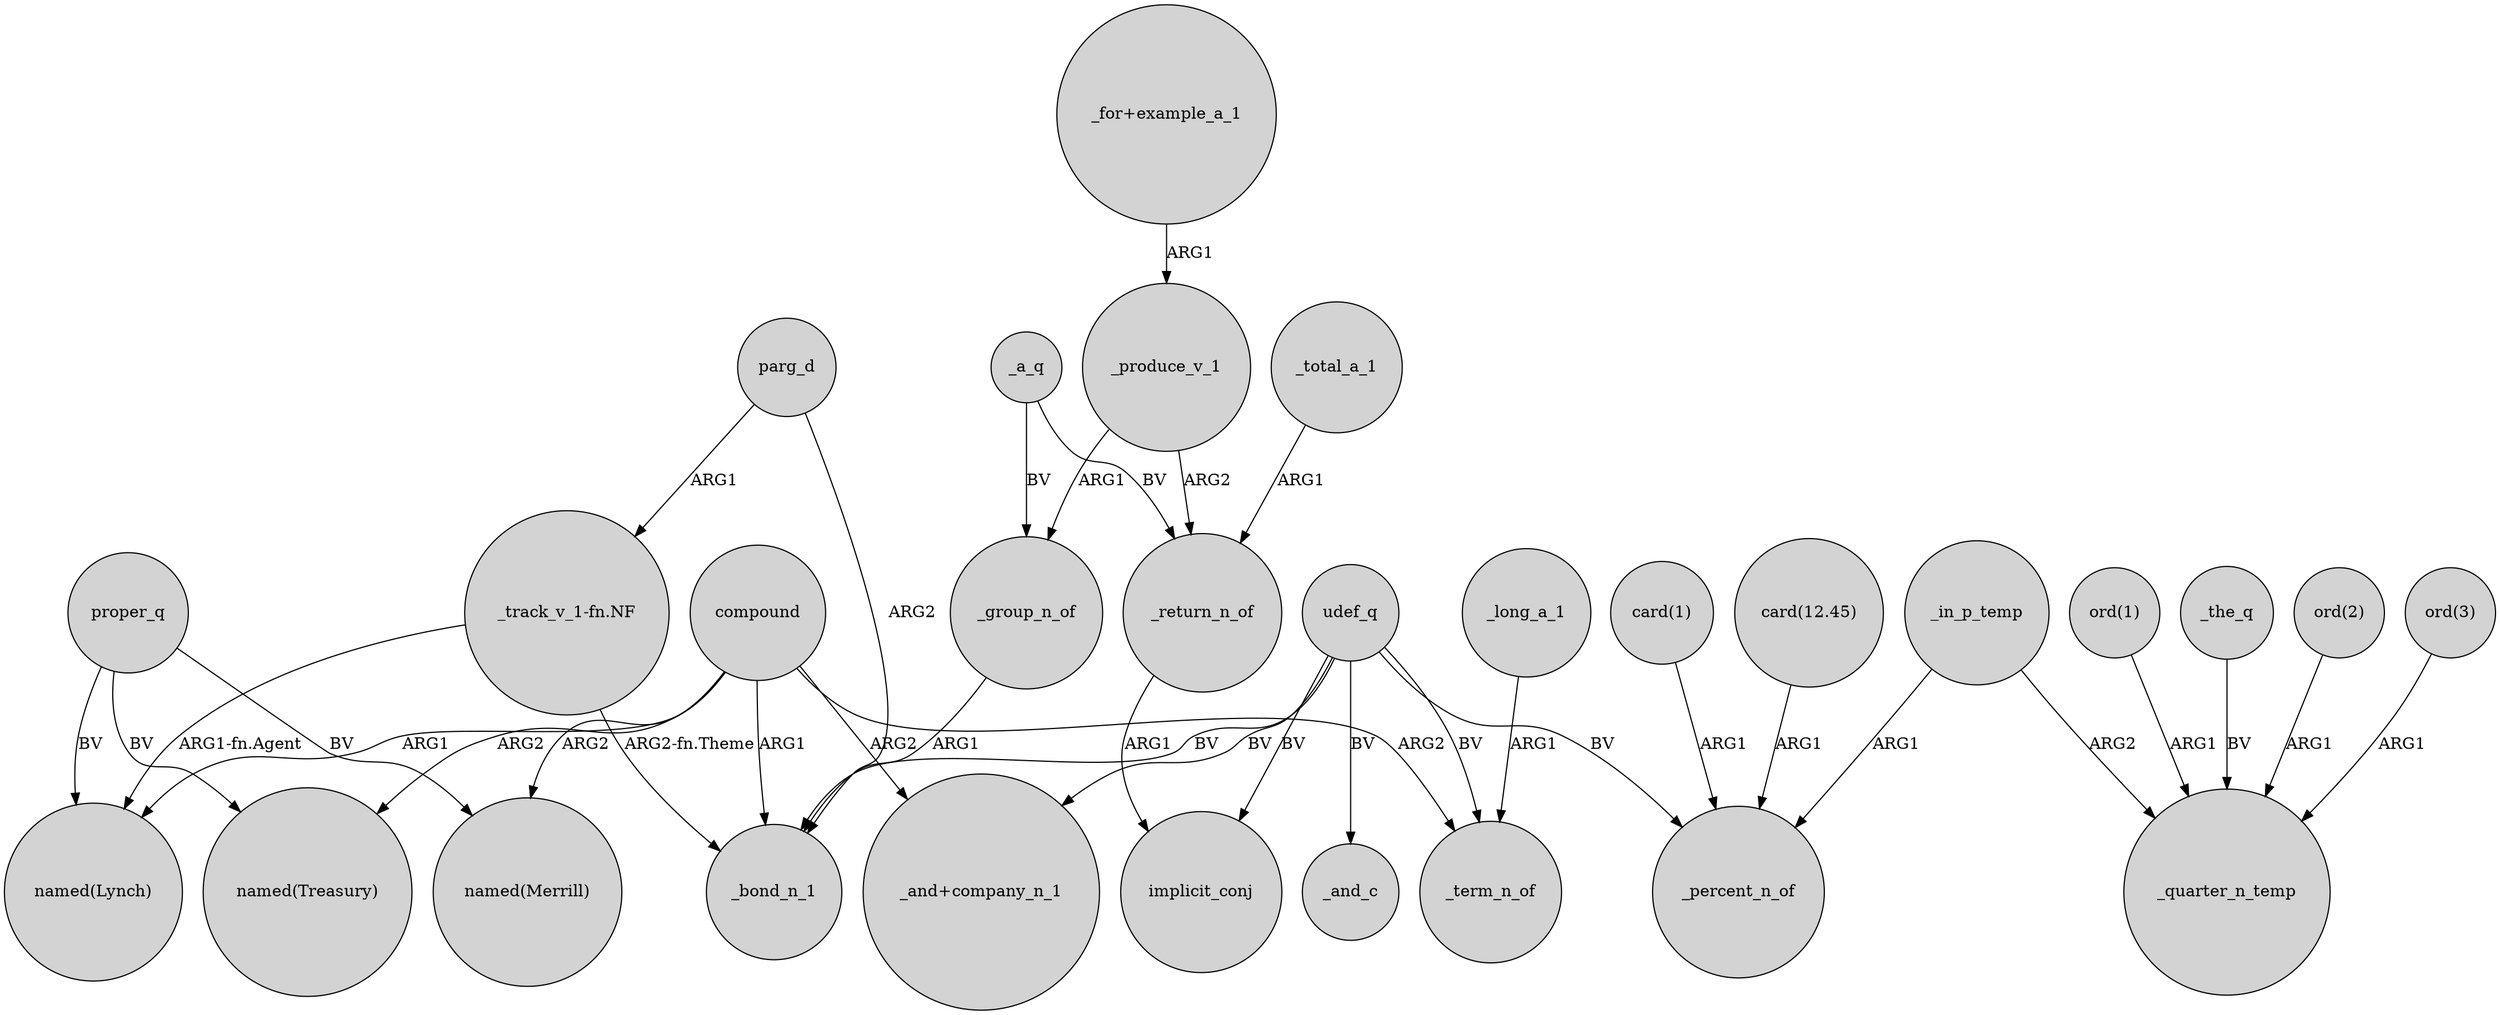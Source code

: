 digraph {
	node [shape=circle style=filled]
	parg_d -> "_track_v_1-fn.NF" [label=ARG1]
	compound -> "named(Treasury)" [label=ARG2]
	"card(1)" -> _percent_n_of [label=ARG1]
	compound -> "named(Lynch)" [label=ARG1]
	compound -> _term_n_of [label=ARG2]
	parg_d -> _bond_n_1 [label=ARG2]
	"card(12.45)" -> _percent_n_of [label=ARG1]
	proper_q -> "named(Lynch)" [label=BV]
	compound -> _bond_n_1 [label=ARG1]
	"_for+example_a_1" -> _produce_v_1 [label=ARG1]
	_the_q -> _quarter_n_temp [label=BV]
	_total_a_1 -> _return_n_of [label=ARG1]
	_in_p_temp -> _percent_n_of [label=ARG1]
	"ord(2)" -> _quarter_n_temp [label=ARG1]
	compound -> "named(Merrill)" [label=ARG2]
	udef_q -> implicit_conj [label=BV]
	_in_p_temp -> _quarter_n_temp [label=ARG2]
	_a_q -> _return_n_of [label=BV]
	udef_q -> _bond_n_1 [label=BV]
	"ord(3)" -> _quarter_n_temp [label=ARG1]
	_produce_v_1 -> _return_n_of [label=ARG2]
	"_track_v_1-fn.NF" -> "named(Lynch)" [label="ARG1-fn.Agent"]
	compound -> "_and+company_n_1" [label=ARG2]
	_return_n_of -> implicit_conj [label=ARG1]
	udef_q -> _term_n_of [label=BV]
	_produce_v_1 -> _group_n_of [label=ARG1]
	"ord(1)" -> _quarter_n_temp [label=ARG1]
	proper_q -> "named(Treasury)" [label=BV]
	"_track_v_1-fn.NF" -> _bond_n_1 [label="ARG2-fn.Theme"]
	_group_n_of -> _bond_n_1 [label=ARG1]
	proper_q -> "named(Merrill)" [label=BV]
	udef_q -> "_and+company_n_1" [label=BV]
	_a_q -> _group_n_of [label=BV]
	udef_q -> _percent_n_of [label=BV]
	udef_q -> _and_c [label=BV]
	_long_a_1 -> _term_n_of [label=ARG1]
}
